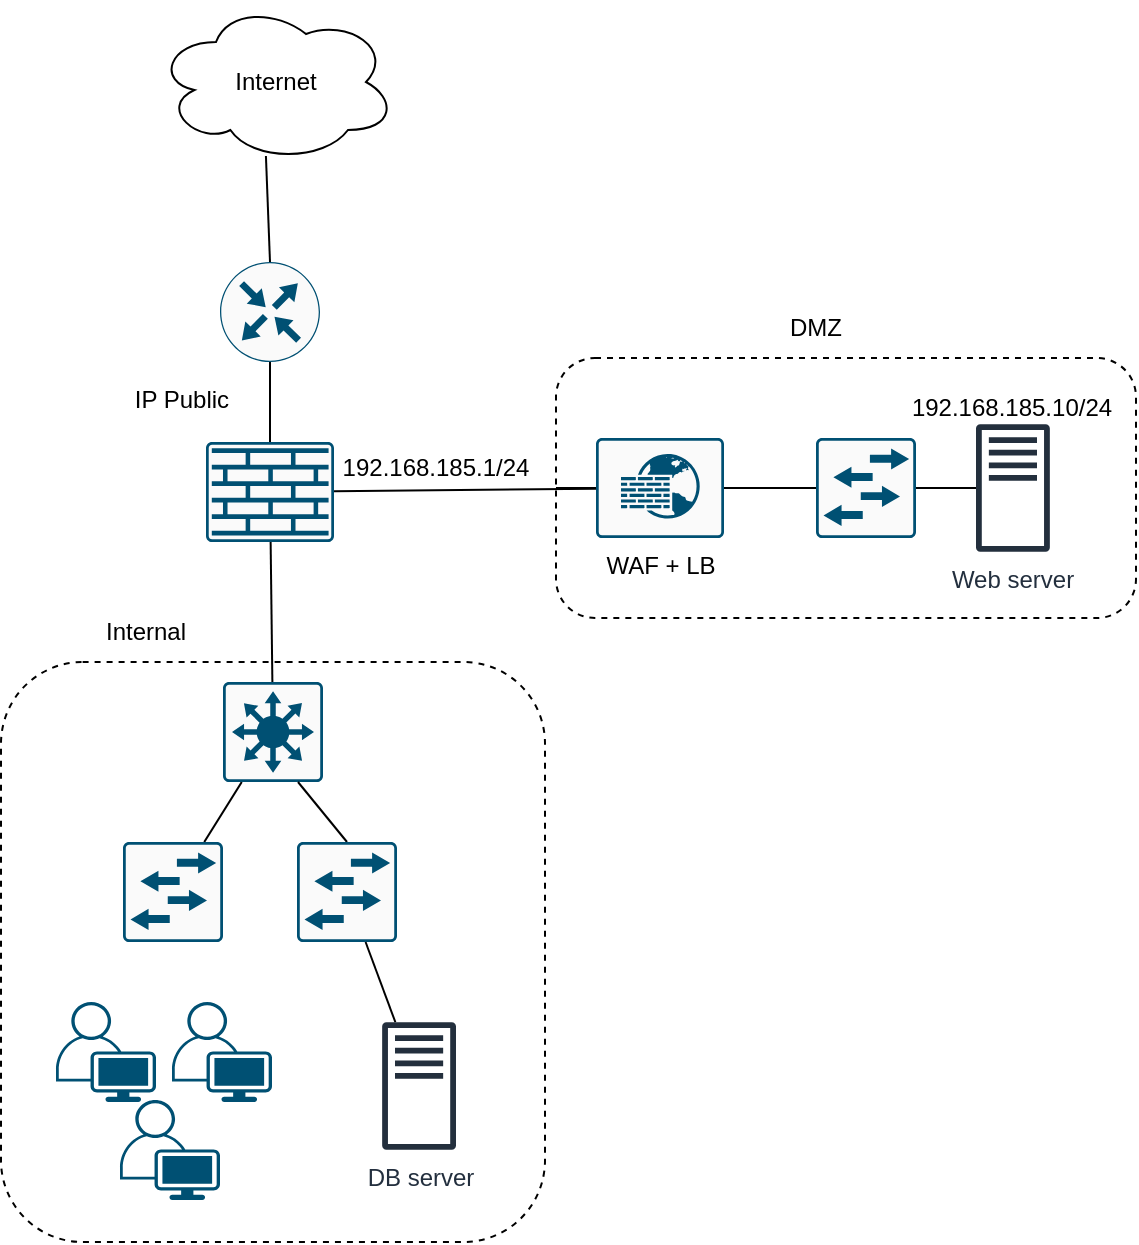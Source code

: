 <mxfile version="20.0.3" type="github">
  <diagram id="-3WGe7KVivjj5A41c-2o" name="Page-1">
    <mxGraphModel dx="946" dy="621" grid="0" gridSize="10" guides="1" tooltips="1" connect="1" arrows="1" fold="1" page="1" pageScale="1" pageWidth="850" pageHeight="1100" math="0" shadow="0">
      <root>
        <mxCell id="0" />
        <mxCell id="1" parent="0" />
        <mxCell id="-Ps9ubXhyfP8ZrQbrVdj-34" value="" style="rounded=1;whiteSpace=wrap;html=1;fillColor=none;dashed=1;" parent="1" vertex="1">
          <mxGeometry x="122.5" y="410" width="272" height="290" as="geometry" />
        </mxCell>
        <mxCell id="-Ps9ubXhyfP8ZrQbrVdj-24" value="" style="rounded=1;whiteSpace=wrap;html=1;fillColor=none;dashed=1;" parent="1" vertex="1">
          <mxGeometry x="400" y="258" width="290" height="130" as="geometry" />
        </mxCell>
        <mxCell id="-Ps9ubXhyfP8ZrQbrVdj-18" value="" style="edgeStyle=none;rounded=0;orthogonalLoop=1;jettySize=auto;html=1;endArrow=none;endFill=0;" parent="1" source="-Ps9ubXhyfP8ZrQbrVdj-2" target="-Ps9ubXhyfP8ZrQbrVdj-3" edge="1">
          <mxGeometry relative="1" as="geometry" />
        </mxCell>
        <mxCell id="-Ps9ubXhyfP8ZrQbrVdj-2" value="" style="sketch=0;points=[[0.015,0.015,0],[0.985,0.015,0],[0.985,0.985,0],[0.015,0.985,0],[0.25,0,0],[0.5,0,0],[0.75,0,0],[1,0.25,0],[1,0.5,0],[1,0.75,0],[0.75,1,0],[0.5,1,0],[0.25,1,0],[0,0.75,0],[0,0.5,0],[0,0.25,0]];verticalLabelPosition=bottom;html=1;verticalAlign=top;aspect=fixed;align=center;pointerEvents=1;shape=mxgraph.cisco19.rect;prIcon=firewall;fillColor=#FAFAFA;strokeColor=#005073;" parent="1" vertex="1">
          <mxGeometry x="225" y="300" width="64" height="50" as="geometry" />
        </mxCell>
        <mxCell id="-Ps9ubXhyfP8ZrQbrVdj-26" style="edgeStyle=none;rounded=0;orthogonalLoop=1;jettySize=auto;html=1;exitX=1;exitY=0.5;exitDx=0;exitDy=0;exitPerimeter=0;endArrow=none;endFill=0;" parent="1" source="-Ps9ubXhyfP8ZrQbrVdj-3" target="-Ps9ubXhyfP8ZrQbrVdj-24" edge="1">
          <mxGeometry relative="1" as="geometry" />
        </mxCell>
        <mxCell id="-Ps9ubXhyfP8ZrQbrVdj-3" value="WAF + LB" style="sketch=0;points=[[0.015,0.015,0],[0.985,0.015,0],[0.985,0.985,0],[0.015,0.985,0],[0.25,0,0],[0.5,0,0],[0.75,0,0],[1,0.25,0],[1,0.5,0],[1,0.75,0],[0.75,1,0],[0.5,1,0],[0.25,1,0],[0,0.75,0],[0,0.5,0],[0,0.25,0]];verticalLabelPosition=bottom;html=1;verticalAlign=top;aspect=fixed;align=center;pointerEvents=1;shape=mxgraph.cisco19.rect;prIcon=web_application_firewall;fillColor=#FAFAFA;strokeColor=#005073;" parent="1" vertex="1">
          <mxGeometry x="420" y="298" width="64" height="50" as="geometry" />
        </mxCell>
        <mxCell id="-Ps9ubXhyfP8ZrQbrVdj-9" value="" style="rounded=0;orthogonalLoop=1;jettySize=auto;html=1;endArrow=none;endFill=0;" parent="1" source="-Ps9ubXhyfP8ZrQbrVdj-5" target="-Ps9ubXhyfP8ZrQbrVdj-7" edge="1">
          <mxGeometry relative="1" as="geometry" />
        </mxCell>
        <mxCell id="-Ps9ubXhyfP8ZrQbrVdj-17" value="" style="edgeStyle=none;rounded=0;orthogonalLoop=1;jettySize=auto;html=1;endArrow=none;endFill=0;" parent="1" source="-Ps9ubXhyfP8ZrQbrVdj-5" target="-Ps9ubXhyfP8ZrQbrVdj-2" edge="1">
          <mxGeometry relative="1" as="geometry" />
        </mxCell>
        <mxCell id="-Ps9ubXhyfP8ZrQbrVdj-5" value="" style="sketch=0;points=[[0.015,0.015,0],[0.985,0.015,0],[0.985,0.985,0],[0.015,0.985,0],[0.25,0,0],[0.5,0,0],[0.75,0,0],[1,0.25,0],[1,0.5,0],[1,0.75,0],[0.75,1,0],[0.5,1,0],[0.25,1,0],[0,0.75,0],[0,0.5,0],[0,0.25,0]];verticalLabelPosition=bottom;html=1;verticalAlign=top;aspect=fixed;align=center;pointerEvents=1;shape=mxgraph.cisco19.rect;prIcon=l3_switch;fillColor=#FAFAFA;strokeColor=#005073;" parent="1" vertex="1">
          <mxGeometry x="233.5" y="420" width="50" height="50" as="geometry" />
        </mxCell>
        <mxCell id="-Ps9ubXhyfP8ZrQbrVdj-10" style="rounded=0;orthogonalLoop=1;jettySize=auto;html=1;exitX=0.5;exitY=0;exitDx=0;exitDy=0;exitPerimeter=0;entryX=0.75;entryY=1;entryDx=0;entryDy=0;entryPerimeter=0;endArrow=none;endFill=0;" parent="1" source="-Ps9ubXhyfP8ZrQbrVdj-6" target="-Ps9ubXhyfP8ZrQbrVdj-5" edge="1">
          <mxGeometry relative="1" as="geometry" />
        </mxCell>
        <mxCell id="-Ps9ubXhyfP8ZrQbrVdj-6" value="" style="sketch=0;points=[[0.015,0.015,0],[0.985,0.015,0],[0.985,0.985,0],[0.015,0.985,0],[0.25,0,0],[0.5,0,0],[0.75,0,0],[1,0.25,0],[1,0.5,0],[1,0.75,0],[0.75,1,0],[0.5,1,0],[0.25,1,0],[0,0.75,0],[0,0.5,0],[0,0.25,0]];verticalLabelPosition=bottom;html=1;verticalAlign=top;aspect=fixed;align=center;pointerEvents=1;shape=mxgraph.cisco19.rect;prIcon=l2_switch;fillColor=#FAFAFA;strokeColor=#005073;" parent="1" vertex="1">
          <mxGeometry x="270.5" y="500" width="50" height="50" as="geometry" />
        </mxCell>
        <mxCell id="-Ps9ubXhyfP8ZrQbrVdj-7" value="" style="sketch=0;points=[[0.015,0.015,0],[0.985,0.015,0],[0.985,0.985,0],[0.015,0.985,0],[0.25,0,0],[0.5,0,0],[0.75,0,0],[1,0.25,0],[1,0.5,0],[1,0.75,0],[0.75,1,0],[0.5,1,0],[0.25,1,0],[0,0.75,0],[0,0.5,0],[0,0.25,0]];verticalLabelPosition=bottom;html=1;verticalAlign=top;aspect=fixed;align=center;pointerEvents=1;shape=mxgraph.cisco19.rect;prIcon=l2_switch;fillColor=#FAFAFA;strokeColor=#005073;" parent="1" vertex="1">
          <mxGeometry x="183.5" y="500" width="50" height="50" as="geometry" />
        </mxCell>
        <mxCell id="-Ps9ubXhyfP8ZrQbrVdj-12" value="" style="points=[[0.35,0,0],[0.98,0.51,0],[1,0.71,0],[0.67,1,0],[0,0.795,0],[0,0.65,0]];verticalLabelPosition=bottom;sketch=0;html=1;verticalAlign=top;aspect=fixed;align=center;pointerEvents=1;shape=mxgraph.cisco19.user;fillColor=#005073;strokeColor=none;" parent="1" vertex="1">
          <mxGeometry x="150" y="580" width="50" height="50" as="geometry" />
        </mxCell>
        <mxCell id="-Ps9ubXhyfP8ZrQbrVdj-13" value="" style="points=[[0.35,0,0],[0.98,0.51,0],[1,0.71,0],[0.67,1,0],[0,0.795,0],[0,0.65,0]];verticalLabelPosition=bottom;sketch=0;html=1;verticalAlign=top;aspect=fixed;align=center;pointerEvents=1;shape=mxgraph.cisco19.user;fillColor=#005073;strokeColor=none;" parent="1" vertex="1">
          <mxGeometry x="208" y="580" width="50" height="50" as="geometry" />
        </mxCell>
        <mxCell id="-Ps9ubXhyfP8ZrQbrVdj-16" value="" style="points=[[0.35,0,0],[0.98,0.51,0],[1,0.71,0],[0.67,1,0],[0,0.795,0],[0,0.65,0]];verticalLabelPosition=bottom;sketch=0;html=1;verticalAlign=top;aspect=fixed;align=center;pointerEvents=1;shape=mxgraph.cisco19.user;fillColor=#005073;strokeColor=none;" parent="1" vertex="1">
          <mxGeometry x="182" y="629" width="50" height="50" as="geometry" />
        </mxCell>
        <mxCell id="-Ps9ubXhyfP8ZrQbrVdj-19" value="Internet" style="ellipse;shape=cloud;whiteSpace=wrap;html=1;" parent="1" vertex="1">
          <mxGeometry x="200" y="80" width="120" height="80" as="geometry" />
        </mxCell>
        <mxCell id="-Ps9ubXhyfP8ZrQbrVdj-22" style="edgeStyle=none;rounded=0;orthogonalLoop=1;jettySize=auto;html=1;exitX=0.5;exitY=0;exitDx=0;exitDy=0;exitPerimeter=0;entryX=0.458;entryY=0.963;entryDx=0;entryDy=0;entryPerimeter=0;endArrow=none;endFill=0;" parent="1" source="-Ps9ubXhyfP8ZrQbrVdj-21" target="-Ps9ubXhyfP8ZrQbrVdj-19" edge="1">
          <mxGeometry relative="1" as="geometry" />
        </mxCell>
        <mxCell id="-Ps9ubXhyfP8ZrQbrVdj-23" value="" style="edgeStyle=none;rounded=0;orthogonalLoop=1;jettySize=auto;html=1;endArrow=none;endFill=0;" parent="1" source="-Ps9ubXhyfP8ZrQbrVdj-21" target="-Ps9ubXhyfP8ZrQbrVdj-2" edge="1">
          <mxGeometry relative="1" as="geometry" />
        </mxCell>
        <mxCell id="-Ps9ubXhyfP8ZrQbrVdj-21" value="" style="sketch=0;points=[[0.5,0,0],[1,0.5,0],[0.5,1,0],[0,0.5,0],[0.145,0.145,0],[0.856,0.145,0],[0.855,0.856,0],[0.145,0.855,0]];verticalLabelPosition=bottom;html=1;verticalAlign=top;aspect=fixed;align=center;pointerEvents=1;shape=mxgraph.cisco19.rect;prIcon=router;fillColor=#FAFAFA;strokeColor=#005073;" parent="1" vertex="1">
          <mxGeometry x="232" y="210" width="50" height="50" as="geometry" />
        </mxCell>
        <mxCell id="-Ps9ubXhyfP8ZrQbrVdj-25" value="Web server" style="sketch=0;outlineConnect=0;fontColor=#232F3E;gradientColor=none;fillColor=#232F3D;strokeColor=none;dashed=0;verticalLabelPosition=bottom;verticalAlign=top;align=center;html=1;fontSize=12;fontStyle=0;aspect=fixed;pointerEvents=1;shape=mxgraph.aws4.traditional_server;" parent="1" vertex="1">
          <mxGeometry x="610" y="291" width="36.92" height="64" as="geometry" />
        </mxCell>
        <mxCell id="-Ps9ubXhyfP8ZrQbrVdj-29" value="" style="edgeStyle=none;rounded=0;orthogonalLoop=1;jettySize=auto;html=1;endArrow=none;endFill=0;" parent="1" source="-Ps9ubXhyfP8ZrQbrVdj-28" target="-Ps9ubXhyfP8ZrQbrVdj-3" edge="1">
          <mxGeometry relative="1" as="geometry" />
        </mxCell>
        <mxCell id="-Ps9ubXhyfP8ZrQbrVdj-30" value="" style="edgeStyle=none;rounded=0;orthogonalLoop=1;jettySize=auto;html=1;endArrow=none;endFill=0;" parent="1" source="-Ps9ubXhyfP8ZrQbrVdj-28" target="-Ps9ubXhyfP8ZrQbrVdj-25" edge="1">
          <mxGeometry relative="1" as="geometry" />
        </mxCell>
        <mxCell id="-Ps9ubXhyfP8ZrQbrVdj-28" value="" style="sketch=0;points=[[0.015,0.015,0],[0.985,0.015,0],[0.985,0.985,0],[0.015,0.985,0],[0.25,0,0],[0.5,0,0],[0.75,0,0],[1,0.25,0],[1,0.5,0],[1,0.75,0],[0.75,1,0],[0.5,1,0],[0.25,1,0],[0,0.75,0],[0,0.5,0],[0,0.25,0]];verticalLabelPosition=bottom;html=1;verticalAlign=top;aspect=fixed;align=center;pointerEvents=1;shape=mxgraph.cisco19.rect;prIcon=l2_switch;fillColor=#FAFAFA;strokeColor=#005073;" parent="1" vertex="1">
          <mxGeometry x="530" y="298" width="50" height="50" as="geometry" />
        </mxCell>
        <mxCell id="-Ps9ubXhyfP8ZrQbrVdj-32" value="" style="edgeStyle=none;rounded=0;orthogonalLoop=1;jettySize=auto;html=1;endArrow=none;endFill=0;" parent="1" source="-Ps9ubXhyfP8ZrQbrVdj-31" target="-Ps9ubXhyfP8ZrQbrVdj-6" edge="1">
          <mxGeometry relative="1" as="geometry" />
        </mxCell>
        <mxCell id="-Ps9ubXhyfP8ZrQbrVdj-31" value="DB server" style="sketch=0;outlineConnect=0;fontColor=#232F3E;gradientColor=none;fillColor=#232F3D;strokeColor=none;dashed=0;verticalLabelPosition=bottom;verticalAlign=top;align=center;html=1;fontSize=12;fontStyle=0;aspect=fixed;pointerEvents=1;shape=mxgraph.aws4.traditional_server;" parent="1" vertex="1">
          <mxGeometry x="313.08" y="590" width="36.92" height="64" as="geometry" />
        </mxCell>
        <mxCell id="-Ps9ubXhyfP8ZrQbrVdj-33" value="DMZ" style="text;html=1;strokeColor=none;fillColor=none;align=center;verticalAlign=middle;whiteSpace=wrap;rounded=0;dashed=1;" parent="1" vertex="1">
          <mxGeometry x="500" y="228" width="60" height="30" as="geometry" />
        </mxCell>
        <mxCell id="-Ps9ubXhyfP8ZrQbrVdj-35" value="Internal" style="text;html=1;strokeColor=none;fillColor=none;align=center;verticalAlign=middle;whiteSpace=wrap;rounded=0;dashed=1;" parent="1" vertex="1">
          <mxGeometry x="165" y="380" width="60" height="30" as="geometry" />
        </mxCell>
        <mxCell id="_X1jVCKfFomt4hQuAQ4x-1" value="192.168.185.10/24" style="text;html=1;strokeColor=none;fillColor=none;align=center;verticalAlign=middle;whiteSpace=wrap;rounded=0;" vertex="1" parent="1">
          <mxGeometry x="598.46" y="268" width="60" height="30" as="geometry" />
        </mxCell>
        <mxCell id="_X1jVCKfFomt4hQuAQ4x-2" value="192.168.185.1/24" style="text;html=1;strokeColor=none;fillColor=none;align=center;verticalAlign=middle;whiteSpace=wrap;rounded=0;" vertex="1" parent="1">
          <mxGeometry x="300" y="298" width="80" height="30" as="geometry" />
        </mxCell>
        <mxCell id="_X1jVCKfFomt4hQuAQ4x-3" value="IP Public" style="text;html=1;strokeColor=none;fillColor=none;align=center;verticalAlign=middle;whiteSpace=wrap;rounded=0;" vertex="1" parent="1">
          <mxGeometry x="173" y="264" width="80" height="30" as="geometry" />
        </mxCell>
      </root>
    </mxGraphModel>
  </diagram>
</mxfile>
